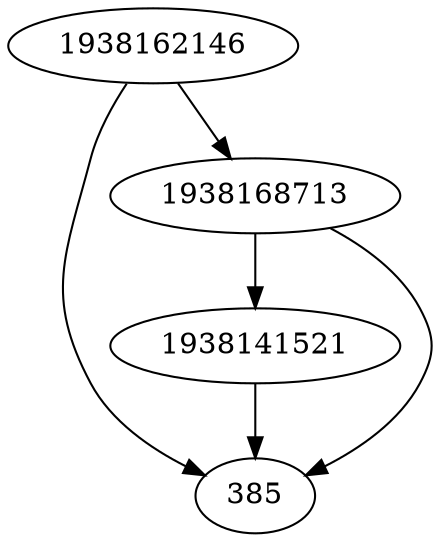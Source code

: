 strict digraph  {
1938141521;
385;
1938162146;
1938168713;
1938141521 -> 385;
1938162146 -> 385;
1938162146 -> 1938168713;
1938168713 -> 385;
1938168713 -> 1938141521;
}
